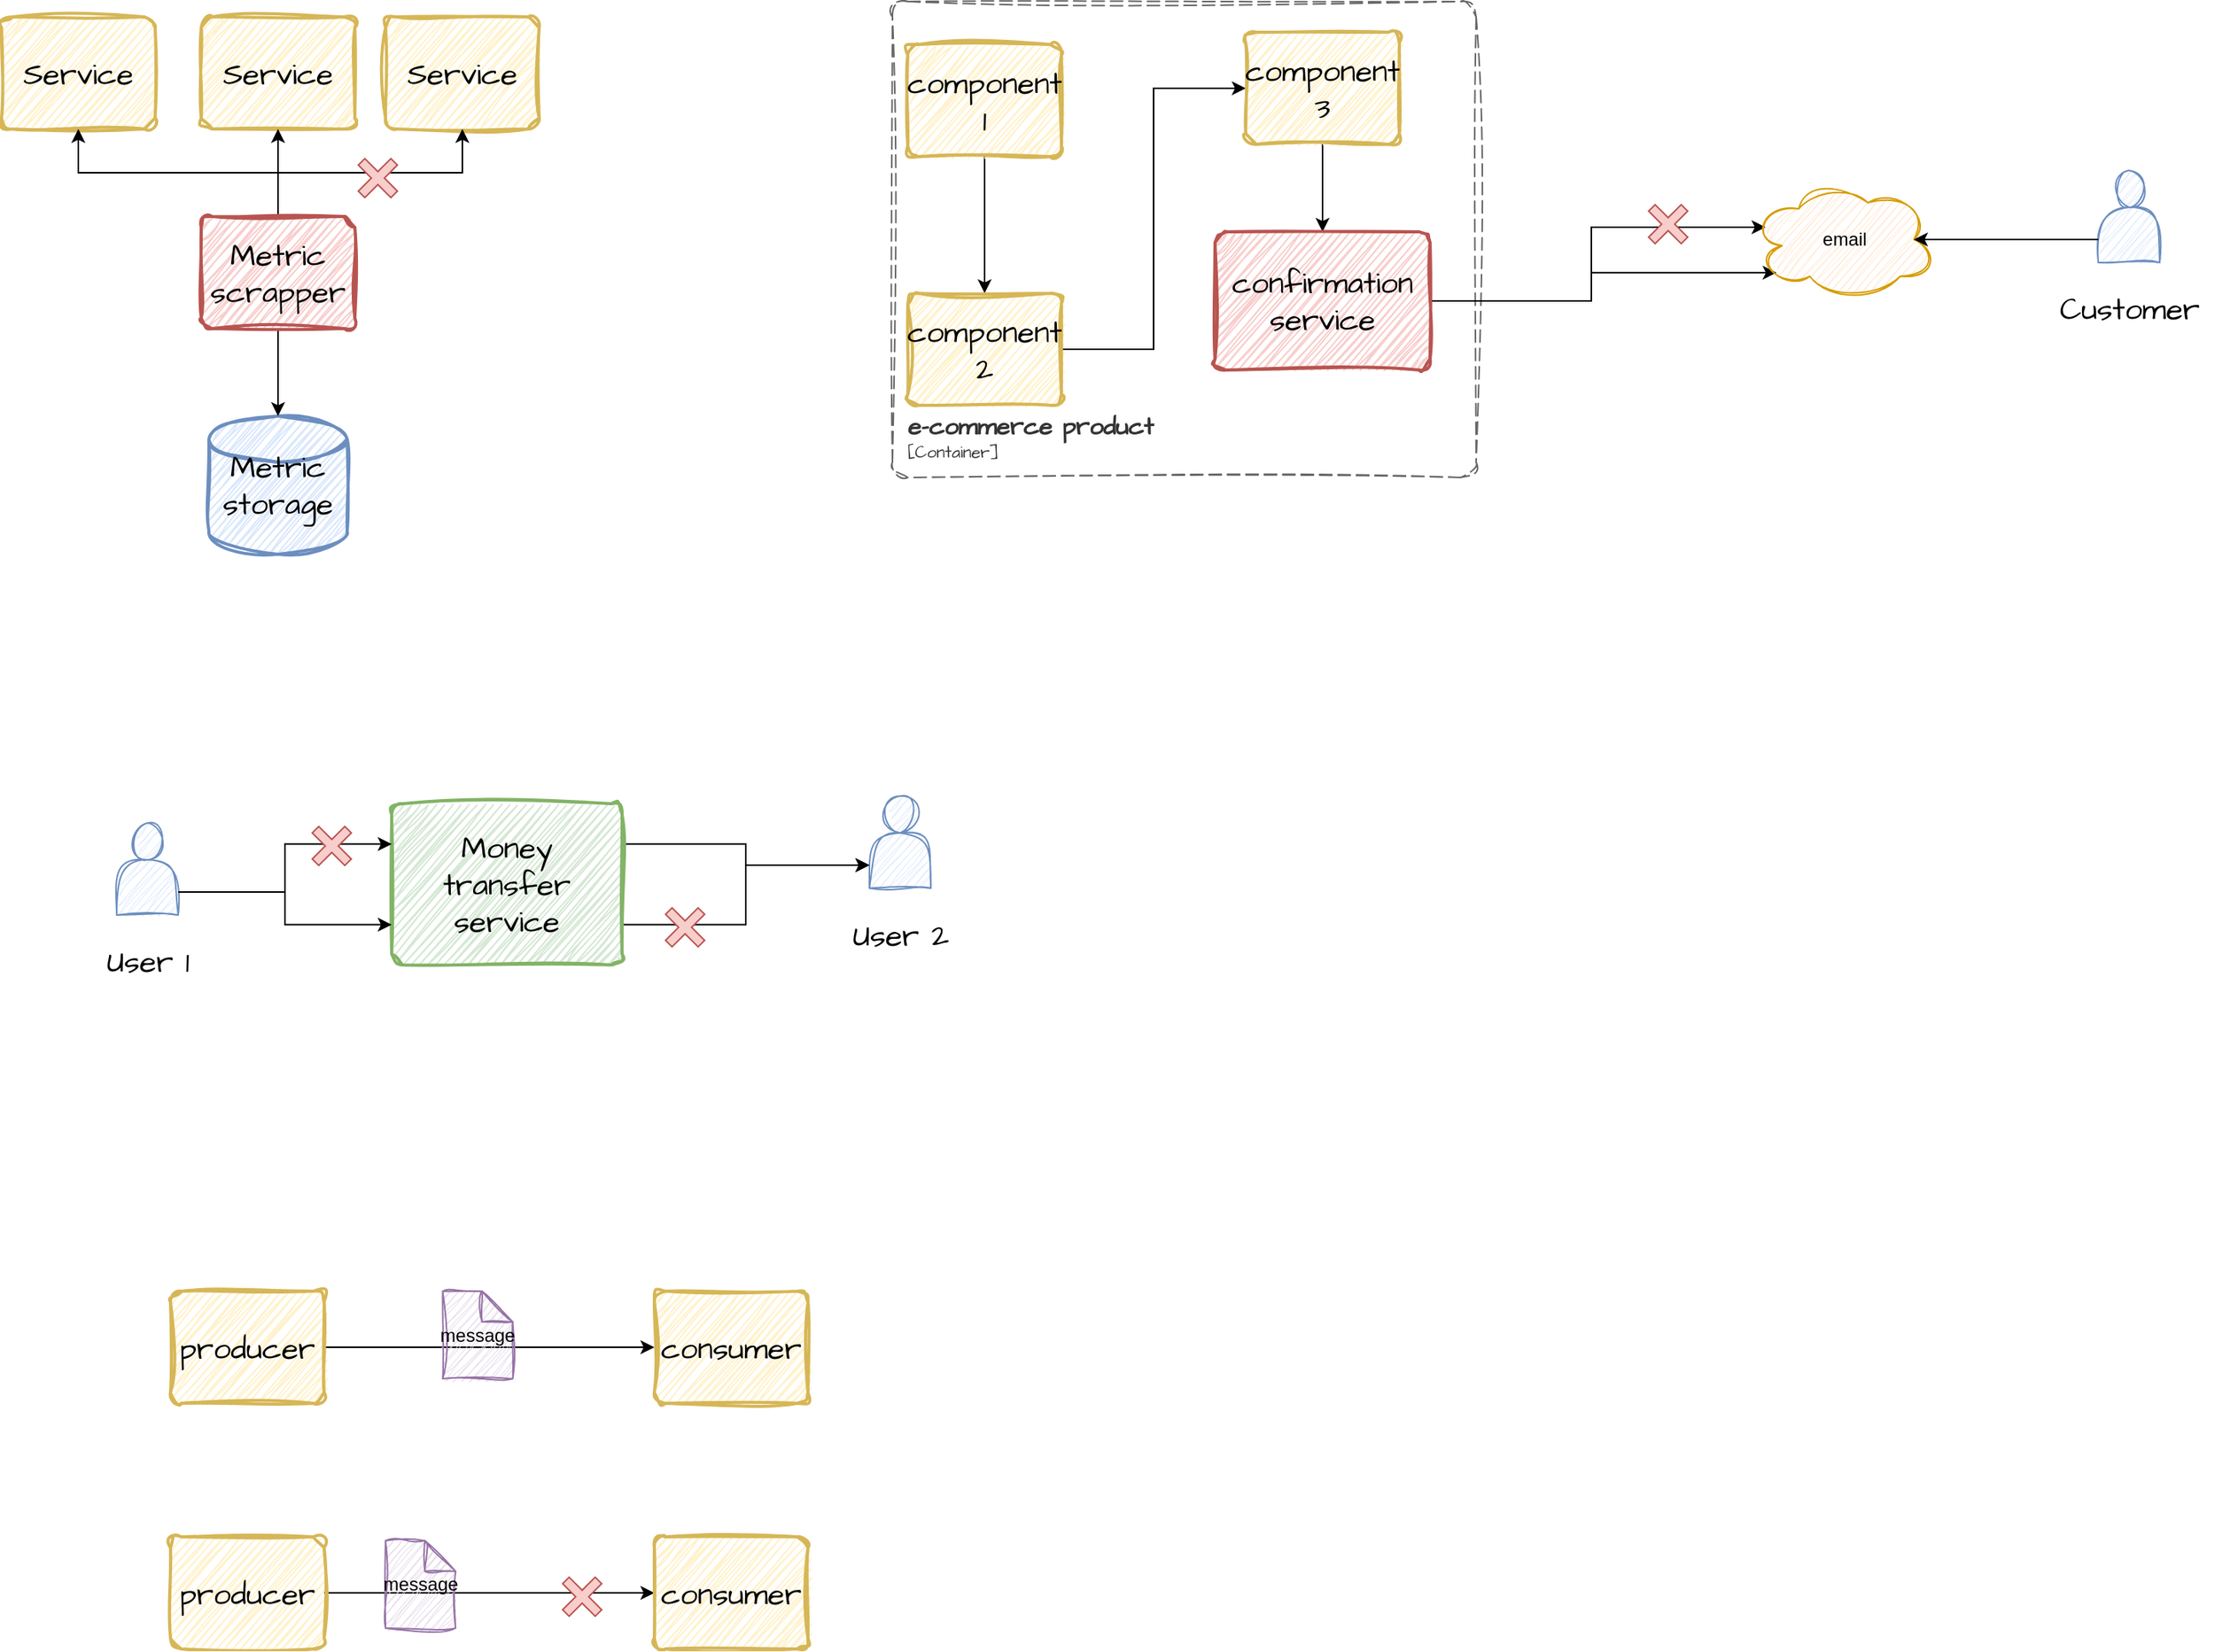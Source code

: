 <mxfile version="21.6.2" type="device">
  <diagram name="Страница 1" id="-c8OzcKBzWImHpJG0BAa">
    <mxGraphModel dx="1110" dy="582" grid="1" gridSize="10" guides="1" tooltips="1" connect="1" arrows="1" fold="1" page="1" pageScale="1" pageWidth="827" pageHeight="1169" math="0" shadow="0">
      <root>
        <mxCell id="0" />
        <mxCell id="1" parent="0" />
        <mxCell id="X9N_k1nun9EKNNsWqRUu-1" value="Metric storage" style="strokeWidth=2;html=1;shape=mxgraph.flowchart.database;whiteSpace=wrap;sketch=1;hachureGap=4;jiggle=2;curveFitting=1;fontFamily=Architects Daughter;fontSource=https%3A%2F%2Ffonts.googleapis.com%2Fcss%3Ffamily%3DArchitects%2BDaughter;fontSize=20;fillColor=#dae8fc;strokeColor=#6c8ebf;" parent="1" vertex="1">
          <mxGeometry x="145" y="320" width="90" height="90" as="geometry" />
        </mxCell>
        <mxCell id="X9N_k1nun9EKNNsWqRUu-2" value="Service" style="rounded=1;whiteSpace=wrap;html=1;absoluteArcSize=1;arcSize=14;strokeWidth=2;sketch=1;hachureGap=4;jiggle=2;curveFitting=1;fontFamily=Architects Daughter;fontSource=https%3A%2F%2Ffonts.googleapis.com%2Fcss%3Ffamily%3DArchitects%2BDaughter;fontSize=20;fillColor=#fff2cc;strokeColor=#d6b656;" parent="1" vertex="1">
          <mxGeometry x="10" y="60" width="100" height="73" as="geometry" />
        </mxCell>
        <mxCell id="X9N_k1nun9EKNNsWqRUu-3" value="Service" style="rounded=1;whiteSpace=wrap;html=1;absoluteArcSize=1;arcSize=14;strokeWidth=2;sketch=1;hachureGap=4;jiggle=2;curveFitting=1;fontFamily=Architects Daughter;fontSource=https%3A%2F%2Ffonts.googleapis.com%2Fcss%3Ffamily%3DArchitects%2BDaughter;fontSize=20;fillColor=#fff2cc;strokeColor=#d6b656;" parent="1" vertex="1">
          <mxGeometry x="140" y="60" width="100" height="73" as="geometry" />
        </mxCell>
        <mxCell id="X9N_k1nun9EKNNsWqRUu-4" value="Service" style="rounded=1;whiteSpace=wrap;html=1;absoluteArcSize=1;arcSize=14;strokeWidth=2;sketch=1;hachureGap=4;jiggle=2;curveFitting=1;fontFamily=Architects Daughter;fontSource=https%3A%2F%2Ffonts.googleapis.com%2Fcss%3Ffamily%3DArchitects%2BDaughter;fontSize=20;fillColor=#fff2cc;strokeColor=#d6b656;" parent="1" vertex="1">
          <mxGeometry x="260" y="60" width="100" height="73" as="geometry" />
        </mxCell>
        <mxCell id="X9N_k1nun9EKNNsWqRUu-10" style="edgeStyle=orthogonalEdgeStyle;rounded=0;orthogonalLoop=1;jettySize=auto;html=1;exitX=0.5;exitY=0;exitDx=0;exitDy=0;entryX=0.5;entryY=1;entryDx=0;entryDy=0;" parent="1" source="X9N_k1nun9EKNNsWqRUu-9" target="X9N_k1nun9EKNNsWqRUu-2" edge="1">
          <mxGeometry relative="1" as="geometry" />
        </mxCell>
        <mxCell id="X9N_k1nun9EKNNsWqRUu-11" style="edgeStyle=orthogonalEdgeStyle;rounded=0;orthogonalLoop=1;jettySize=auto;html=1;exitX=0.5;exitY=0;exitDx=0;exitDy=0;entryX=0.5;entryY=1;entryDx=0;entryDy=0;" parent="1" source="X9N_k1nun9EKNNsWqRUu-9" target="X9N_k1nun9EKNNsWqRUu-3" edge="1">
          <mxGeometry relative="1" as="geometry" />
        </mxCell>
        <mxCell id="X9N_k1nun9EKNNsWqRUu-12" style="edgeStyle=orthogonalEdgeStyle;rounded=0;orthogonalLoop=1;jettySize=auto;html=1;exitX=0.5;exitY=0;exitDx=0;exitDy=0;entryX=0.5;entryY=1;entryDx=0;entryDy=0;" parent="1" source="X9N_k1nun9EKNNsWqRUu-9" target="X9N_k1nun9EKNNsWqRUu-4" edge="1">
          <mxGeometry relative="1" as="geometry" />
        </mxCell>
        <mxCell id="X9N_k1nun9EKNNsWqRUu-13" style="edgeStyle=orthogonalEdgeStyle;rounded=0;orthogonalLoop=1;jettySize=auto;html=1;exitX=0.5;exitY=1;exitDx=0;exitDy=0;entryX=0.5;entryY=0;entryDx=0;entryDy=0;entryPerimeter=0;" parent="1" source="X9N_k1nun9EKNNsWqRUu-9" target="X9N_k1nun9EKNNsWqRUu-1" edge="1">
          <mxGeometry relative="1" as="geometry" />
        </mxCell>
        <mxCell id="X9N_k1nun9EKNNsWqRUu-9" value="Metric scrapper" style="rounded=1;whiteSpace=wrap;html=1;absoluteArcSize=1;arcSize=14;strokeWidth=2;sketch=1;hachureGap=4;jiggle=2;curveFitting=1;fontFamily=Architects Daughter;fontSource=https%3A%2F%2Ffonts.googleapis.com%2Fcss%3Ffamily%3DArchitects%2BDaughter;fontSize=20;fillColor=#f8cecc;strokeColor=#b85450;" parent="1" vertex="1">
          <mxGeometry x="140" y="190" width="100" height="73" as="geometry" />
        </mxCell>
        <mxCell id="X9N_k1nun9EKNNsWqRUu-16" value="" style="shape=cross;whiteSpace=wrap;html=1;rotation=-45;fillColor=#f8cecc;strokeColor=#b85450;" parent="1" vertex="1">
          <mxGeometry x="240" y="150" width="30" height="30" as="geometry" />
        </mxCell>
        <object placeholders="1" c4Name="e-commerce product" c4Type="ContainerScopeBoundary" c4Application="Container" label="&lt;font style=&quot;font-size: 16px&quot;&gt;&lt;b&gt;&lt;div style=&quot;text-align: left&quot;&gt;%c4Name%&lt;/div&gt;&lt;/b&gt;&lt;/font&gt;&lt;div style=&quot;text-align: left&quot;&gt;[%c4Application%]&lt;/div&gt;" id="X9N_k1nun9EKNNsWqRUu-21">
          <mxCell style="rounded=1;fontSize=11;whiteSpace=wrap;html=1;dashed=1;arcSize=20;fillColor=none;strokeColor=#666666;fontColor=#333333;labelBackgroundColor=none;align=left;verticalAlign=bottom;labelBorderColor=none;spacingTop=0;spacing=10;dashPattern=8 4;metaEdit=1;rotatable=0;perimeter=rectanglePerimeter;noLabel=0;labelPadding=0;allowArrows=0;connectable=0;expand=0;recursiveResize=0;editable=1;pointerEvents=0;absoluteArcSize=1;points=[[0.25,0,0],[0.5,0,0],[0.75,0,0],[1,0.25,0],[1,0.5,0],[1,0.75,0],[0.75,1,0],[0.5,1,0],[0.25,1,0],[0,0.75,0],[0,0.5,0],[0,0.25,0]];sketch=1;hachureGap=4;jiggle=2;curveFitting=1;fontFamily=Architects Daughter;fontSource=https%3A%2F%2Ffonts.googleapis.com%2Fcss%3Ffamily%3DArchitects%2BDaughter;" parent="1" vertex="1">
            <mxGeometry x="590" y="50" width="380" height="310" as="geometry" />
          </mxCell>
        </object>
        <mxCell id="X9N_k1nun9EKNNsWqRUu-26" style="edgeStyle=orthogonalEdgeStyle;rounded=0;orthogonalLoop=1;jettySize=auto;html=1;exitX=0.5;exitY=1;exitDx=0;exitDy=0;entryX=0.5;entryY=0;entryDx=0;entryDy=0;" parent="1" source="X9N_k1nun9EKNNsWqRUu-22" target="X9N_k1nun9EKNNsWqRUu-23" edge="1">
          <mxGeometry relative="1" as="geometry" />
        </mxCell>
        <mxCell id="X9N_k1nun9EKNNsWqRUu-22" value="component 1" style="rounded=1;whiteSpace=wrap;html=1;absoluteArcSize=1;arcSize=14;strokeWidth=2;sketch=1;hachureGap=4;jiggle=2;curveFitting=1;fontFamily=Architects Daughter;fontSource=https%3A%2F%2Ffonts.googleapis.com%2Fcss%3Ffamily%3DArchitects%2BDaughter;fontSize=20;fillColor=#fff2cc;strokeColor=#d6b656;" parent="1" vertex="1">
          <mxGeometry x="600" y="78" width="100" height="73" as="geometry" />
        </mxCell>
        <mxCell id="X9N_k1nun9EKNNsWqRUu-27" style="edgeStyle=orthogonalEdgeStyle;rounded=0;orthogonalLoop=1;jettySize=auto;html=1;exitX=1;exitY=0.5;exitDx=0;exitDy=0;entryX=0;entryY=0.5;entryDx=0;entryDy=0;" parent="1" source="X9N_k1nun9EKNNsWqRUu-23" target="X9N_k1nun9EKNNsWqRUu-24" edge="1">
          <mxGeometry relative="1" as="geometry" />
        </mxCell>
        <mxCell id="X9N_k1nun9EKNNsWqRUu-23" value="component 2" style="rounded=1;whiteSpace=wrap;html=1;absoluteArcSize=1;arcSize=14;strokeWidth=2;sketch=1;hachureGap=4;jiggle=2;curveFitting=1;fontFamily=Architects Daughter;fontSource=https%3A%2F%2Ffonts.googleapis.com%2Fcss%3Ffamily%3DArchitects%2BDaughter;fontSize=20;fillColor=#fff2cc;strokeColor=#d6b656;" parent="1" vertex="1">
          <mxGeometry x="600" y="240" width="100" height="73" as="geometry" />
        </mxCell>
        <mxCell id="X9N_k1nun9EKNNsWqRUu-29" style="edgeStyle=orthogonalEdgeStyle;rounded=0;orthogonalLoop=1;jettySize=auto;html=1;exitX=0.5;exitY=1;exitDx=0;exitDy=0;entryX=0.5;entryY=0;entryDx=0;entryDy=0;" parent="1" source="X9N_k1nun9EKNNsWqRUu-24" target="X9N_k1nun9EKNNsWqRUu-25" edge="1">
          <mxGeometry relative="1" as="geometry" />
        </mxCell>
        <mxCell id="X9N_k1nun9EKNNsWqRUu-24" value="component 3" style="rounded=1;whiteSpace=wrap;html=1;absoluteArcSize=1;arcSize=14;strokeWidth=2;sketch=1;hachureGap=4;jiggle=2;curveFitting=1;fontFamily=Architects Daughter;fontSource=https%3A%2F%2Ffonts.googleapis.com%2Fcss%3Ffamily%3DArchitects%2BDaughter;fontSize=20;fillColor=#fff2cc;strokeColor=#d6b656;" parent="1" vertex="1">
          <mxGeometry x="820" y="70" width="100" height="73" as="geometry" />
        </mxCell>
        <mxCell id="X9N_k1nun9EKNNsWqRUu-36" style="edgeStyle=orthogonalEdgeStyle;rounded=0;orthogonalLoop=1;jettySize=auto;html=1;exitX=1;exitY=0.5;exitDx=0;exitDy=0;entryX=0.07;entryY=0.4;entryDx=0;entryDy=0;entryPerimeter=0;" parent="1" source="X9N_k1nun9EKNNsWqRUu-25" target="X9N_k1nun9EKNNsWqRUu-34" edge="1">
          <mxGeometry relative="1" as="geometry" />
        </mxCell>
        <mxCell id="X9N_k1nun9EKNNsWqRUu-37" style="edgeStyle=orthogonalEdgeStyle;rounded=0;orthogonalLoop=1;jettySize=auto;html=1;exitX=1;exitY=0.5;exitDx=0;exitDy=0;entryX=0.13;entryY=0.77;entryDx=0;entryDy=0;entryPerimeter=0;" parent="1" source="X9N_k1nun9EKNNsWqRUu-25" target="X9N_k1nun9EKNNsWqRUu-34" edge="1">
          <mxGeometry relative="1" as="geometry" />
        </mxCell>
        <mxCell id="X9N_k1nun9EKNNsWqRUu-25" value="confirmation service" style="rounded=1;whiteSpace=wrap;html=1;absoluteArcSize=1;arcSize=14;strokeWidth=2;sketch=1;hachureGap=4;jiggle=2;curveFitting=1;fontFamily=Architects Daughter;fontSource=https%3A%2F%2Ffonts.googleapis.com%2Fcss%3Ffamily%3DArchitects%2BDaughter;fontSize=20;fillColor=#f8cecc;strokeColor=#b85450;" parent="1" vertex="1">
          <mxGeometry x="800" y="200" width="140" height="90" as="geometry" />
        </mxCell>
        <mxCell id="X9N_k1nun9EKNNsWqRUu-33" value="" style="group;" parent="1" vertex="1" connectable="0">
          <mxGeometry x="1340" y="160" width="110" height="110" as="geometry" />
        </mxCell>
        <mxCell id="X9N_k1nun9EKNNsWqRUu-31" value="" style="shape=actor;whiteSpace=wrap;html=1;fillColor=#dae8fc;strokeColor=#6c8ebf;sketch=1;curveFitting=1;jiggle=2;" parent="X9N_k1nun9EKNNsWqRUu-33" vertex="1">
          <mxGeometry x="35" width="40" height="60" as="geometry" />
        </mxCell>
        <mxCell id="X9N_k1nun9EKNNsWqRUu-32" value="Customer" style="text;html=1;align=center;verticalAlign=middle;resizable=0;points=[];autosize=1;strokeColor=none;fillColor=none;fontSize=20;fontFamily=Architects Daughter;" parent="X9N_k1nun9EKNNsWqRUu-33" vertex="1">
          <mxGeometry y="70" width="110" height="40" as="geometry" />
        </mxCell>
        <mxCell id="X9N_k1nun9EKNNsWqRUu-34" value="email" style="ellipse;shape=cloud;whiteSpace=wrap;html=1;fillColor=#ffe6cc;strokeColor=#d79b00;sketch=1;curveFitting=1;jiggle=2;" parent="1" vertex="1">
          <mxGeometry x="1150" y="165" width="120" height="80" as="geometry" />
        </mxCell>
        <mxCell id="X9N_k1nun9EKNNsWqRUu-35" style="edgeStyle=orthogonalEdgeStyle;rounded=0;orthogonalLoop=1;jettySize=auto;html=1;exitX=0;exitY=0.75;exitDx=0;exitDy=0;entryX=0.875;entryY=0.5;entryDx=0;entryDy=0;entryPerimeter=0;" parent="1" source="X9N_k1nun9EKNNsWqRUu-31" target="X9N_k1nun9EKNNsWqRUu-34" edge="1">
          <mxGeometry relative="1" as="geometry" />
        </mxCell>
        <mxCell id="X9N_k1nun9EKNNsWqRUu-38" value="" style="shape=cross;whiteSpace=wrap;html=1;rotation=-45;fillColor=#f8cecc;strokeColor=#b85450;" parent="1" vertex="1">
          <mxGeometry x="1080" y="180" width="30" height="30" as="geometry" />
        </mxCell>
        <mxCell id="7GdfnX9ITJaRkUPmR8bu-1" value="" style="group;" vertex="1" connectable="0" parent="1">
          <mxGeometry x="50" y="585" width="120" height="110" as="geometry" />
        </mxCell>
        <mxCell id="7GdfnX9ITJaRkUPmR8bu-2" value="" style="shape=actor;whiteSpace=wrap;html=1;fillColor=#dae8fc;strokeColor=#6c8ebf;sketch=1;curveFitting=1;jiggle=2;" vertex="1" parent="7GdfnX9ITJaRkUPmR8bu-1">
          <mxGeometry x="35" width="40" height="60" as="geometry" />
        </mxCell>
        <mxCell id="7GdfnX9ITJaRkUPmR8bu-3" value="User 1" style="text;html=1;align=center;verticalAlign=middle;resizable=0;points=[];autosize=1;strokeColor=none;fillColor=none;fontSize=20;fontFamily=Architects Daughter;" vertex="1" parent="7GdfnX9ITJaRkUPmR8bu-1">
          <mxGeometry x="15" y="70" width="80" height="40" as="geometry" />
        </mxCell>
        <mxCell id="7GdfnX9ITJaRkUPmR8bu-7" value="" style="group;" vertex="1" connectable="0" parent="1">
          <mxGeometry x="540" y="567.5" width="120" height="110" as="geometry" />
        </mxCell>
        <mxCell id="7GdfnX9ITJaRkUPmR8bu-8" value="" style="shape=actor;whiteSpace=wrap;html=1;fillColor=#dae8fc;strokeColor=#6c8ebf;sketch=1;curveFitting=1;jiggle=2;" vertex="1" parent="7GdfnX9ITJaRkUPmR8bu-7">
          <mxGeometry x="35" width="40" height="60" as="geometry" />
        </mxCell>
        <mxCell id="7GdfnX9ITJaRkUPmR8bu-9" value="User 2" style="text;html=1;align=center;verticalAlign=middle;resizable=0;points=[];autosize=1;strokeColor=none;fillColor=none;fontSize=20;fontFamily=Architects Daughter;" vertex="1" parent="7GdfnX9ITJaRkUPmR8bu-7">
          <mxGeometry x="10" y="70" width="90" height="40" as="geometry" />
        </mxCell>
        <mxCell id="7GdfnX9ITJaRkUPmR8bu-15" style="edgeStyle=orthogonalEdgeStyle;rounded=0;orthogonalLoop=1;jettySize=auto;html=1;exitX=1;exitY=0.25;exitDx=0;exitDy=0;entryX=0;entryY=0.75;entryDx=0;entryDy=0;" edge="1" parent="1" source="7GdfnX9ITJaRkUPmR8bu-11" target="7GdfnX9ITJaRkUPmR8bu-8">
          <mxGeometry relative="1" as="geometry" />
        </mxCell>
        <mxCell id="7GdfnX9ITJaRkUPmR8bu-16" style="edgeStyle=orthogonalEdgeStyle;rounded=0;orthogonalLoop=1;jettySize=auto;html=1;exitX=1;exitY=0.75;exitDx=0;exitDy=0;entryX=0;entryY=0.75;entryDx=0;entryDy=0;" edge="1" parent="1" source="7GdfnX9ITJaRkUPmR8bu-11" target="7GdfnX9ITJaRkUPmR8bu-8">
          <mxGeometry relative="1" as="geometry" />
        </mxCell>
        <mxCell id="7GdfnX9ITJaRkUPmR8bu-11" value="Money transfer service" style="rounded=1;whiteSpace=wrap;html=1;absoluteArcSize=1;arcSize=14;strokeWidth=2;sketch=1;hachureGap=4;jiggle=2;curveFitting=1;fontFamily=Architects Daughter;fontSource=https%3A%2F%2Ffonts.googleapis.com%2Fcss%3Ffamily%3DArchitects%2BDaughter;fontSize=20;fillColor=#d5e8d4;strokeColor=#82b366;" vertex="1" parent="1">
          <mxGeometry x="264" y="572.5" width="150" height="105" as="geometry" />
        </mxCell>
        <mxCell id="7GdfnX9ITJaRkUPmR8bu-12" style="edgeStyle=orthogonalEdgeStyle;rounded=0;orthogonalLoop=1;jettySize=auto;html=1;exitX=1;exitY=0.75;exitDx=0;exitDy=0;entryX=0;entryY=0.75;entryDx=0;entryDy=0;" edge="1" parent="1" source="7GdfnX9ITJaRkUPmR8bu-2" target="7GdfnX9ITJaRkUPmR8bu-11">
          <mxGeometry relative="1" as="geometry" />
        </mxCell>
        <mxCell id="7GdfnX9ITJaRkUPmR8bu-13" style="edgeStyle=orthogonalEdgeStyle;rounded=0;orthogonalLoop=1;jettySize=auto;html=1;exitX=1;exitY=0.75;exitDx=0;exitDy=0;entryX=0;entryY=0.25;entryDx=0;entryDy=0;" edge="1" parent="1" source="7GdfnX9ITJaRkUPmR8bu-2" target="7GdfnX9ITJaRkUPmR8bu-11">
          <mxGeometry relative="1" as="geometry" />
        </mxCell>
        <mxCell id="7GdfnX9ITJaRkUPmR8bu-17" value="" style="shape=cross;whiteSpace=wrap;html=1;rotation=-45;fillColor=#f8cecc;strokeColor=#b85450;" vertex="1" parent="1">
          <mxGeometry x="210" y="585" width="30" height="30" as="geometry" />
        </mxCell>
        <mxCell id="7GdfnX9ITJaRkUPmR8bu-18" value="" style="shape=cross;whiteSpace=wrap;html=1;rotation=-45;fillColor=#f8cecc;strokeColor=#b85450;" vertex="1" parent="1">
          <mxGeometry x="440" y="638" width="30" height="30" as="geometry" />
        </mxCell>
        <mxCell id="7GdfnX9ITJaRkUPmR8bu-25" style="edgeStyle=orthogonalEdgeStyle;rounded=0;orthogonalLoop=1;jettySize=auto;html=1;exitX=1;exitY=0.5;exitDx=0;exitDy=0;entryX=0;entryY=0.5;entryDx=0;entryDy=0;" edge="1" parent="1" source="7GdfnX9ITJaRkUPmR8bu-19" target="7GdfnX9ITJaRkUPmR8bu-20">
          <mxGeometry relative="1" as="geometry" />
        </mxCell>
        <mxCell id="7GdfnX9ITJaRkUPmR8bu-19" value="producer" style="rounded=1;whiteSpace=wrap;html=1;absoluteArcSize=1;arcSize=14;strokeWidth=2;sketch=1;hachureGap=4;jiggle=2;curveFitting=1;fontFamily=Architects Daughter;fontSource=https%3A%2F%2Ffonts.googleapis.com%2Fcss%3Ffamily%3DArchitects%2BDaughter;fontSize=20;fillColor=#fff2cc;strokeColor=#d6b656;" vertex="1" parent="1">
          <mxGeometry x="120" y="890" width="100" height="73" as="geometry" />
        </mxCell>
        <mxCell id="7GdfnX9ITJaRkUPmR8bu-20" value="consumer" style="rounded=1;whiteSpace=wrap;html=1;absoluteArcSize=1;arcSize=14;strokeWidth=2;sketch=1;hachureGap=4;jiggle=2;curveFitting=1;fontFamily=Architects Daughter;fontSource=https%3A%2F%2Ffonts.googleapis.com%2Fcss%3Ffamily%3DArchitects%2BDaughter;fontSize=20;fillColor=#fff2cc;strokeColor=#d6b656;" vertex="1" parent="1">
          <mxGeometry x="435" y="890" width="100" height="73" as="geometry" />
        </mxCell>
        <mxCell id="7GdfnX9ITJaRkUPmR8bu-21" value="message" style="shape=note;whiteSpace=wrap;html=1;backgroundOutline=1;darkOpacity=0.05;sketch=1;curveFitting=1;jiggle=2;fillColor=#e1d5e7;strokeColor=#9673a6;size=20;" vertex="1" parent="1">
          <mxGeometry x="297.2" y="890" width="45.6" height="57" as="geometry" />
        </mxCell>
        <mxCell id="7GdfnX9ITJaRkUPmR8bu-26" style="edgeStyle=orthogonalEdgeStyle;rounded=0;orthogonalLoop=1;jettySize=auto;html=1;exitX=1;exitY=0.5;exitDx=0;exitDy=0;entryX=0;entryY=0.5;entryDx=0;entryDy=0;" edge="1" parent="1" source="7GdfnX9ITJaRkUPmR8bu-27" target="7GdfnX9ITJaRkUPmR8bu-28">
          <mxGeometry relative="1" as="geometry" />
        </mxCell>
        <mxCell id="7GdfnX9ITJaRkUPmR8bu-27" value="producer" style="rounded=1;whiteSpace=wrap;html=1;absoluteArcSize=1;arcSize=14;strokeWidth=2;sketch=1;hachureGap=4;jiggle=2;curveFitting=1;fontFamily=Architects Daughter;fontSource=https%3A%2F%2Ffonts.googleapis.com%2Fcss%3Ffamily%3DArchitects%2BDaughter;fontSize=20;fillColor=#fff2cc;strokeColor=#d6b656;" vertex="1" parent="1">
          <mxGeometry x="120" y="1050" width="100" height="73" as="geometry" />
        </mxCell>
        <mxCell id="7GdfnX9ITJaRkUPmR8bu-28" value="consumer" style="rounded=1;whiteSpace=wrap;html=1;absoluteArcSize=1;arcSize=14;strokeWidth=2;sketch=1;hachureGap=4;jiggle=2;curveFitting=1;fontFamily=Architects Daughter;fontSource=https%3A%2F%2Ffonts.googleapis.com%2Fcss%3Ffamily%3DArchitects%2BDaughter;fontSize=20;fillColor=#fff2cc;strokeColor=#d6b656;" vertex="1" parent="1">
          <mxGeometry x="435" y="1050" width="100" height="73" as="geometry" />
        </mxCell>
        <mxCell id="7GdfnX9ITJaRkUPmR8bu-29" value="message" style="shape=note;whiteSpace=wrap;html=1;backgroundOutline=1;darkOpacity=0.05;sketch=1;curveFitting=1;jiggle=2;fillColor=#e1d5e7;strokeColor=#9673a6;size=20;" vertex="1" parent="1">
          <mxGeometry x="260.0" y="1052.5" width="45.6" height="57" as="geometry" />
        </mxCell>
        <mxCell id="7GdfnX9ITJaRkUPmR8bu-30" value="" style="shape=cross;whiteSpace=wrap;html=1;rotation=-45;fillColor=#f8cecc;strokeColor=#b85450;" vertex="1" parent="1">
          <mxGeometry x="373" y="1074" width="30" height="30" as="geometry" />
        </mxCell>
      </root>
    </mxGraphModel>
  </diagram>
</mxfile>
